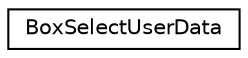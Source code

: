 digraph G
{
  edge [fontname="Helvetica",fontsize="10",labelfontname="Helvetica",labelfontsize="10"];
  node [fontname="Helvetica",fontsize="10",shape=record];
  rankdir=LR;
  Node1 [label="BoxSelectUserData",height=0.2,width=0.4,color="black", fillcolor="white", style="filled",URL="$d9/d77/structBoxSelectUserData.html"];
}
